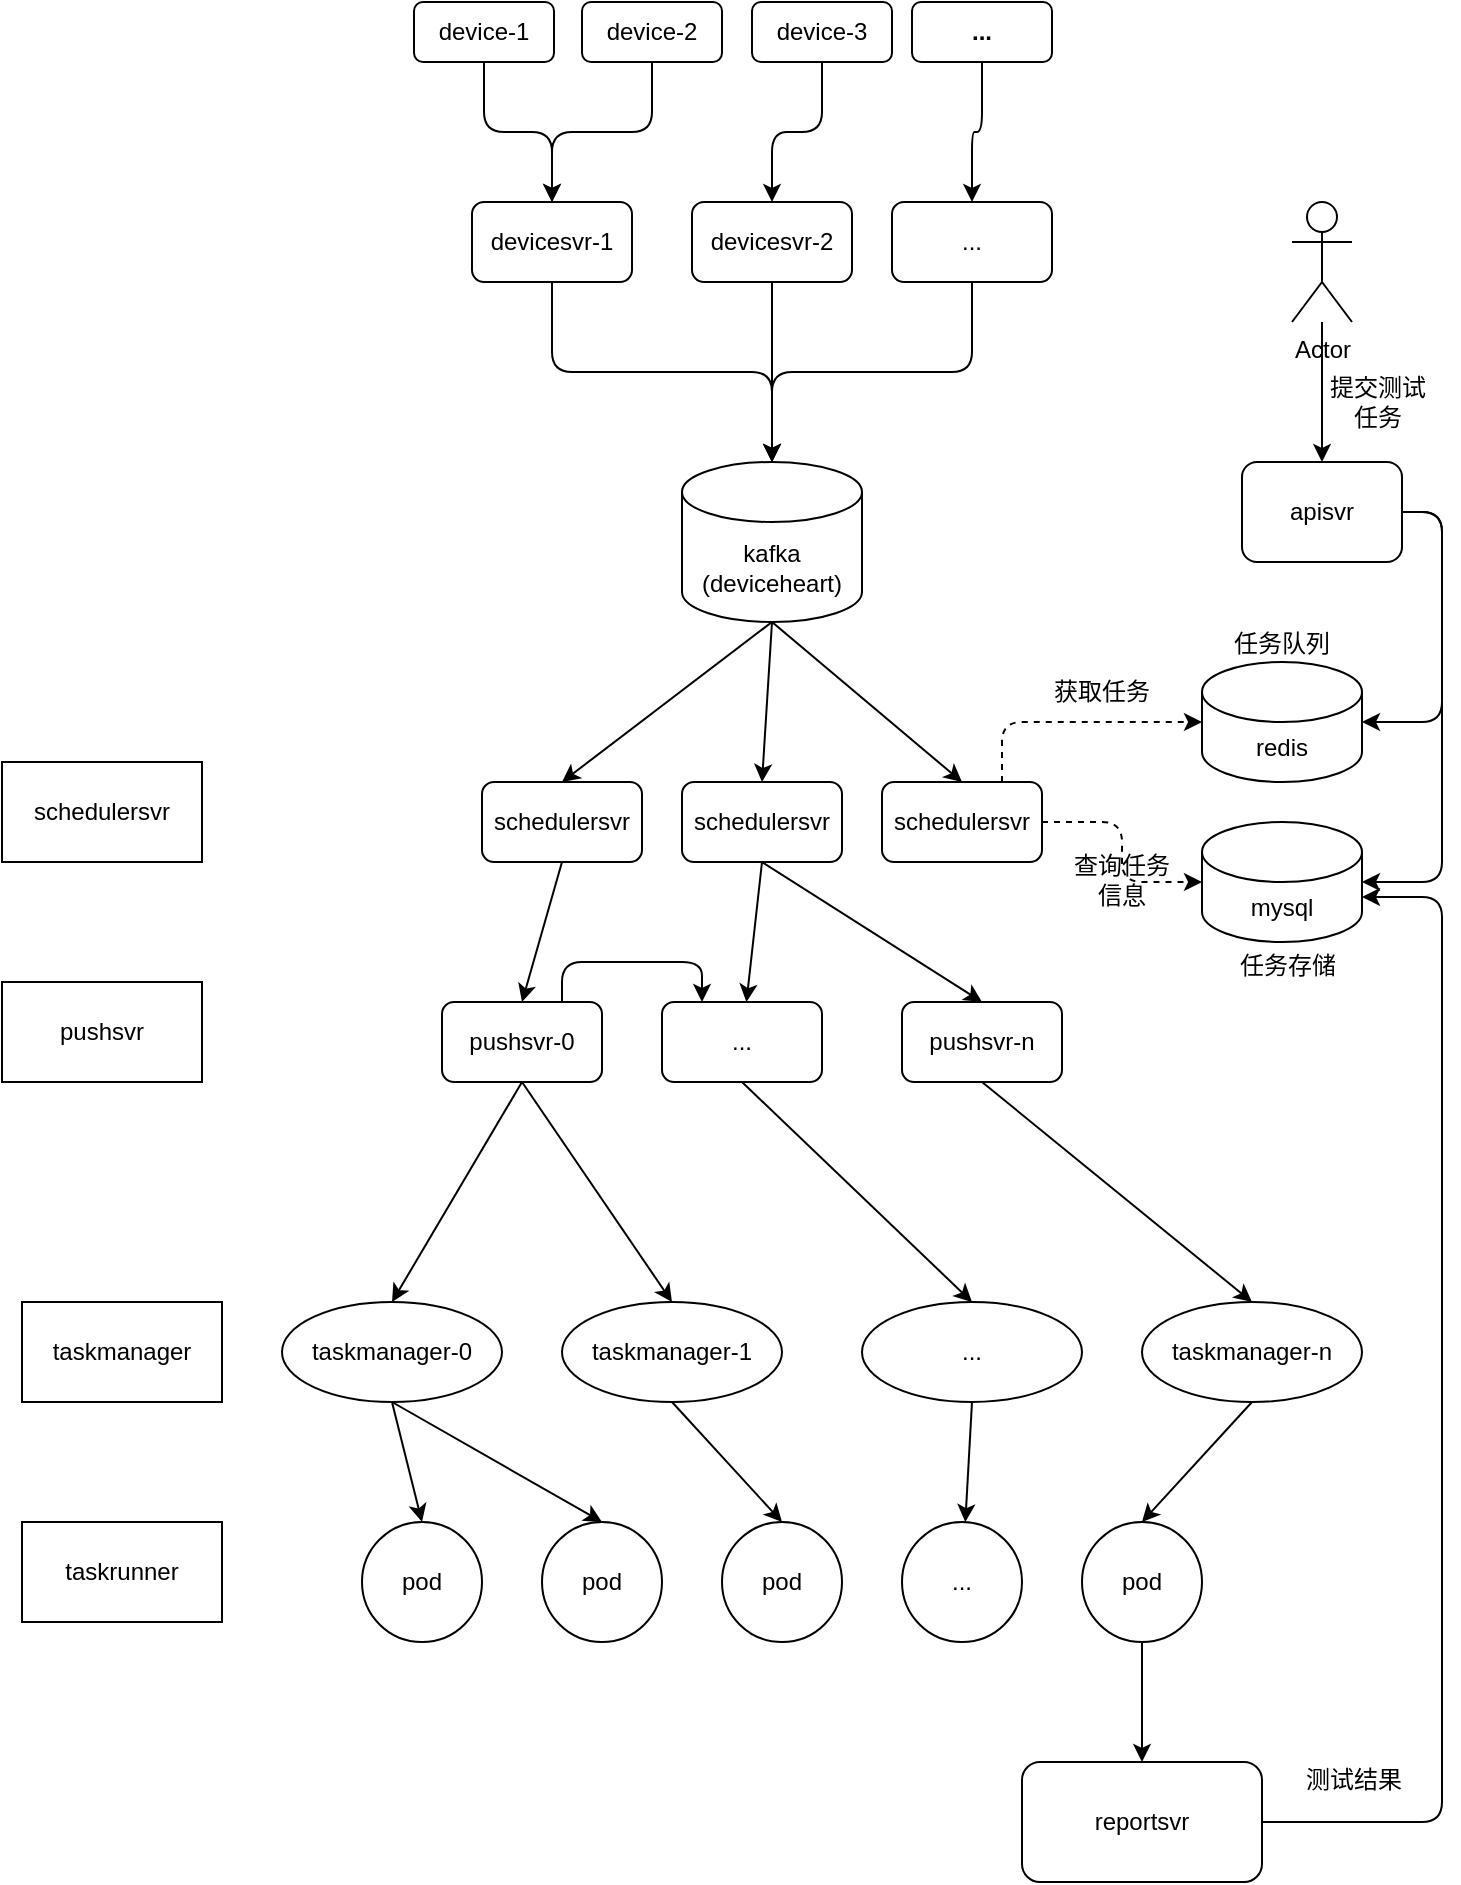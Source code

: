 <mxfile version="20.2.7" type="github">
  <diagram id="ftSVN6Fw9w7qbt5IRIi7" name="第 1 页">
    <mxGraphModel dx="1344" dy="2027" grid="1" gridSize="10" guides="1" tooltips="1" connect="1" arrows="1" fold="1" page="1" pageScale="1" pageWidth="827" pageHeight="1169" math="0" shadow="0">
      <root>
        <mxCell id="0" />
        <mxCell id="1" parent="0" />
        <mxCell id="ZyIvLldJ3OBjITECG5pd-35" style="edgeStyle=none;rounded=0;orthogonalLoop=1;jettySize=auto;html=1;exitX=0.5;exitY=1;exitDx=0;exitDy=0;entryX=0.5;entryY=0;entryDx=0;entryDy=0;" parent="1" source="ZyIvLldJ3OBjITECG5pd-1" target="ZyIvLldJ3OBjITECG5pd-14" edge="1">
          <mxGeometry relative="1" as="geometry" />
        </mxCell>
        <mxCell id="ZyIvLldJ3OBjITECG5pd-36" style="edgeStyle=none;rounded=0;orthogonalLoop=1;jettySize=auto;html=1;exitX=0.5;exitY=1;exitDx=0;exitDy=0;entryX=0.5;entryY=0;entryDx=0;entryDy=0;" parent="1" source="ZyIvLldJ3OBjITECG5pd-1" target="ZyIvLldJ3OBjITECG5pd-15" edge="1">
          <mxGeometry relative="1" as="geometry" />
        </mxCell>
        <mxCell id="ZyIvLldJ3OBjITECG5pd-1" value="taskmanager-0" style="ellipse;whiteSpace=wrap;html=1;" parent="1" vertex="1">
          <mxGeometry x="180" y="430" width="110" height="50" as="geometry" />
        </mxCell>
        <mxCell id="ZyIvLldJ3OBjITECG5pd-37" style="edgeStyle=none;rounded=0;orthogonalLoop=1;jettySize=auto;html=1;exitX=0.5;exitY=1;exitDx=0;exitDy=0;entryX=0.5;entryY=0;entryDx=0;entryDy=0;" parent="1" source="ZyIvLldJ3OBjITECG5pd-2" target="ZyIvLldJ3OBjITECG5pd-16" edge="1">
          <mxGeometry relative="1" as="geometry" />
        </mxCell>
        <mxCell id="ZyIvLldJ3OBjITECG5pd-2" value="taskmanager-1" style="ellipse;whiteSpace=wrap;html=1;" parent="1" vertex="1">
          <mxGeometry x="320" y="430" width="110" height="50" as="geometry" />
        </mxCell>
        <mxCell id="ZyIvLldJ3OBjITECG5pd-38" style="edgeStyle=none;rounded=0;orthogonalLoop=1;jettySize=auto;html=1;exitX=0.5;exitY=1;exitDx=0;exitDy=0;" parent="1" source="ZyIvLldJ3OBjITECG5pd-3" target="ZyIvLldJ3OBjITECG5pd-17" edge="1">
          <mxGeometry relative="1" as="geometry" />
        </mxCell>
        <mxCell id="ZyIvLldJ3OBjITECG5pd-3" value="..." style="ellipse;whiteSpace=wrap;html=1;" parent="1" vertex="1">
          <mxGeometry x="470" y="430" width="110" height="50" as="geometry" />
        </mxCell>
        <mxCell id="ZyIvLldJ3OBjITECG5pd-39" style="edgeStyle=none;rounded=0;orthogonalLoop=1;jettySize=auto;html=1;exitX=0.5;exitY=1;exitDx=0;exitDy=0;entryX=0.5;entryY=0;entryDx=0;entryDy=0;" parent="1" source="ZyIvLldJ3OBjITECG5pd-4" target="ZyIvLldJ3OBjITECG5pd-18" edge="1">
          <mxGeometry relative="1" as="geometry" />
        </mxCell>
        <mxCell id="ZyIvLldJ3OBjITECG5pd-4" value="taskmanager-n" style="ellipse;whiteSpace=wrap;html=1;" parent="1" vertex="1">
          <mxGeometry x="610" y="430" width="110" height="50" as="geometry" />
        </mxCell>
        <mxCell id="ZyIvLldJ3OBjITECG5pd-25" style="edgeStyle=none;rounded=0;orthogonalLoop=1;jettySize=auto;html=1;exitX=0.5;exitY=1;exitDx=0;exitDy=0;entryX=0.5;entryY=0;entryDx=0;entryDy=0;" parent="1" source="ZyIvLldJ3OBjITECG5pd-5" target="ZyIvLldJ3OBjITECG5pd-1" edge="1">
          <mxGeometry relative="1" as="geometry" />
        </mxCell>
        <mxCell id="ZyIvLldJ3OBjITECG5pd-26" style="edgeStyle=none;rounded=0;orthogonalLoop=1;jettySize=auto;html=1;exitX=0.5;exitY=1;exitDx=0;exitDy=0;entryX=0.5;entryY=0;entryDx=0;entryDy=0;" parent="1" source="ZyIvLldJ3OBjITECG5pd-5" target="ZyIvLldJ3OBjITECG5pd-2" edge="1">
          <mxGeometry relative="1" as="geometry" />
        </mxCell>
        <mxCell id="ZyIvLldJ3OBjITECG5pd-43" style="edgeStyle=orthogonalEdgeStyle;rounded=1;orthogonalLoop=1;jettySize=auto;html=1;exitX=0.75;exitY=0;exitDx=0;exitDy=0;entryX=0.25;entryY=0;entryDx=0;entryDy=0;" parent="1" source="ZyIvLldJ3OBjITECG5pd-5" target="ZyIvLldJ3OBjITECG5pd-6" edge="1">
          <mxGeometry relative="1" as="geometry" />
        </mxCell>
        <mxCell id="ZyIvLldJ3OBjITECG5pd-5" value="pushsvr-0" style="rounded=1;whiteSpace=wrap;html=1;" parent="1" vertex="1">
          <mxGeometry x="260" y="280" width="80" height="40" as="geometry" />
        </mxCell>
        <mxCell id="ZyIvLldJ3OBjITECG5pd-27" style="edgeStyle=none;rounded=0;orthogonalLoop=1;jettySize=auto;html=1;exitX=0.5;exitY=1;exitDx=0;exitDy=0;entryX=0.5;entryY=0;entryDx=0;entryDy=0;" parent="1" source="ZyIvLldJ3OBjITECG5pd-6" target="ZyIvLldJ3OBjITECG5pd-3" edge="1">
          <mxGeometry relative="1" as="geometry" />
        </mxCell>
        <mxCell id="ZyIvLldJ3OBjITECG5pd-6" value="..." style="rounded=1;whiteSpace=wrap;html=1;" parent="1" vertex="1">
          <mxGeometry x="370" y="280" width="80" height="40" as="geometry" />
        </mxCell>
        <mxCell id="ZyIvLldJ3OBjITECG5pd-28" style="edgeStyle=none;rounded=0;orthogonalLoop=1;jettySize=auto;html=1;exitX=0.5;exitY=1;exitDx=0;exitDy=0;entryX=0.5;entryY=0;entryDx=0;entryDy=0;" parent="1" source="ZyIvLldJ3OBjITECG5pd-7" target="ZyIvLldJ3OBjITECG5pd-4" edge="1">
          <mxGeometry relative="1" as="geometry" />
        </mxCell>
        <mxCell id="ZyIvLldJ3OBjITECG5pd-7" value="pushsvr-n" style="rounded=1;whiteSpace=wrap;html=1;" parent="1" vertex="1">
          <mxGeometry x="490" y="280" width="80" height="40" as="geometry" />
        </mxCell>
        <mxCell id="ZyIvLldJ3OBjITECG5pd-29" style="edgeStyle=none;rounded=0;orthogonalLoop=1;jettySize=auto;html=1;exitX=0.5;exitY=1;exitDx=0;exitDy=0;entryX=0.5;entryY=0;entryDx=0;entryDy=0;" parent="1" source="ZyIvLldJ3OBjITECG5pd-12" target="ZyIvLldJ3OBjITECG5pd-5" edge="1">
          <mxGeometry relative="1" as="geometry" />
        </mxCell>
        <mxCell id="ZyIvLldJ3OBjITECG5pd-12" value="schedulersvr" style="rounded=1;whiteSpace=wrap;html=1;" parent="1" vertex="1">
          <mxGeometry x="280" y="170" width="80" height="40" as="geometry" />
        </mxCell>
        <mxCell id="ZyIvLldJ3OBjITECG5pd-32" style="edgeStyle=none;rounded=0;orthogonalLoop=1;jettySize=auto;html=1;exitX=0.5;exitY=1;exitDx=0;exitDy=0;exitPerimeter=0;entryX=0.5;entryY=0;entryDx=0;entryDy=0;" parent="1" source="ZyIvLldJ3OBjITECG5pd-13" target="ZyIvLldJ3OBjITECG5pd-12" edge="1">
          <mxGeometry relative="1" as="geometry" />
        </mxCell>
        <mxCell id="ZyIvLldJ3OBjITECG5pd-33" style="edgeStyle=none;rounded=0;orthogonalLoop=1;jettySize=auto;html=1;exitX=0.5;exitY=1;exitDx=0;exitDy=0;exitPerimeter=0;entryX=0.5;entryY=0;entryDx=0;entryDy=0;" parent="1" source="ZyIvLldJ3OBjITECG5pd-13" target="ZyIvLldJ3OBjITECG5pd-30" edge="1">
          <mxGeometry relative="1" as="geometry" />
        </mxCell>
        <mxCell id="ZyIvLldJ3OBjITECG5pd-34" style="edgeStyle=none;rounded=0;orthogonalLoop=1;jettySize=auto;html=1;exitX=0.5;exitY=1;exitDx=0;exitDy=0;exitPerimeter=0;entryX=0.5;entryY=0;entryDx=0;entryDy=0;" parent="1" source="ZyIvLldJ3OBjITECG5pd-13" target="ZyIvLldJ3OBjITECG5pd-31" edge="1">
          <mxGeometry relative="1" as="geometry" />
        </mxCell>
        <mxCell id="ZyIvLldJ3OBjITECG5pd-13" value="&lt;div&gt;kafka&lt;/div&gt;&lt;div&gt;(deviceheart)&lt;br&gt;&lt;/div&gt;" style="shape=cylinder3;whiteSpace=wrap;html=1;boundedLbl=1;backgroundOutline=1;size=15;" parent="1" vertex="1">
          <mxGeometry x="380" y="10" width="90" height="80" as="geometry" />
        </mxCell>
        <mxCell id="ZyIvLldJ3OBjITECG5pd-14" value="pod" style="ellipse;whiteSpace=wrap;html=1;aspect=fixed;" parent="1" vertex="1">
          <mxGeometry x="220" y="540" width="60" height="60" as="geometry" />
        </mxCell>
        <mxCell id="ZyIvLldJ3OBjITECG5pd-15" value="pod" style="ellipse;whiteSpace=wrap;html=1;aspect=fixed;" parent="1" vertex="1">
          <mxGeometry x="310" y="540" width="60" height="60" as="geometry" />
        </mxCell>
        <mxCell id="ZyIvLldJ3OBjITECG5pd-16" value="pod" style="ellipse;whiteSpace=wrap;html=1;aspect=fixed;" parent="1" vertex="1">
          <mxGeometry x="400" y="540" width="60" height="60" as="geometry" />
        </mxCell>
        <mxCell id="ZyIvLldJ3OBjITECG5pd-17" value="..." style="ellipse;whiteSpace=wrap;html=1;aspect=fixed;" parent="1" vertex="1">
          <mxGeometry x="490" y="540" width="60" height="60" as="geometry" />
        </mxCell>
        <mxCell id="L9WqjUFJUXGRfM3yI8P8-16" style="edgeStyle=orthogonalEdgeStyle;rounded=1;orthogonalLoop=1;jettySize=auto;html=1;exitX=0.5;exitY=1;exitDx=0;exitDy=0;entryX=0.5;entryY=0;entryDx=0;entryDy=0;" edge="1" parent="1" source="ZyIvLldJ3OBjITECG5pd-18" target="L9WqjUFJUXGRfM3yI8P8-15">
          <mxGeometry relative="1" as="geometry" />
        </mxCell>
        <mxCell id="ZyIvLldJ3OBjITECG5pd-18" value="pod" style="ellipse;whiteSpace=wrap;html=1;aspect=fixed;" parent="1" vertex="1">
          <mxGeometry x="580" y="540" width="60" height="60" as="geometry" />
        </mxCell>
        <mxCell id="ZyIvLldJ3OBjITECG5pd-21" value="taskrunner" style="rounded=0;whiteSpace=wrap;html=1;" parent="1" vertex="1">
          <mxGeometry x="50" y="540" width="100" height="50" as="geometry" />
        </mxCell>
        <mxCell id="ZyIvLldJ3OBjITECG5pd-22" value="taskmanager" style="rounded=0;whiteSpace=wrap;html=1;" parent="1" vertex="1">
          <mxGeometry x="50" y="430" width="100" height="50" as="geometry" />
        </mxCell>
        <mxCell id="ZyIvLldJ3OBjITECG5pd-23" value="pushsvr" style="rounded=0;whiteSpace=wrap;html=1;" parent="1" vertex="1">
          <mxGeometry x="40" y="270" width="100" height="50" as="geometry" />
        </mxCell>
        <mxCell id="ZyIvLldJ3OBjITECG5pd-24" value="schedulersvr" style="rounded=0;whiteSpace=wrap;html=1;" parent="1" vertex="1">
          <mxGeometry x="40" y="160" width="100" height="50" as="geometry" />
        </mxCell>
        <mxCell id="ZyIvLldJ3OBjITECG5pd-40" style="edgeStyle=none;rounded=0;orthogonalLoop=1;jettySize=auto;html=1;exitX=0.5;exitY=1;exitDx=0;exitDy=0;" parent="1" source="ZyIvLldJ3OBjITECG5pd-30" target="ZyIvLldJ3OBjITECG5pd-6" edge="1">
          <mxGeometry relative="1" as="geometry" />
        </mxCell>
        <mxCell id="ZyIvLldJ3OBjITECG5pd-41" style="edgeStyle=none;rounded=0;orthogonalLoop=1;jettySize=auto;html=1;exitX=0.5;exitY=1;exitDx=0;exitDy=0;entryX=0.5;entryY=0;entryDx=0;entryDy=0;" parent="1" source="ZyIvLldJ3OBjITECG5pd-30" target="ZyIvLldJ3OBjITECG5pd-7" edge="1">
          <mxGeometry relative="1" as="geometry" />
        </mxCell>
        <mxCell id="ZyIvLldJ3OBjITECG5pd-30" value="schedulersvr" style="rounded=1;whiteSpace=wrap;html=1;" parent="1" vertex="1">
          <mxGeometry x="380" y="170" width="80" height="40" as="geometry" />
        </mxCell>
        <mxCell id="L9WqjUFJUXGRfM3yI8P8-11" style="edgeStyle=orthogonalEdgeStyle;rounded=1;orthogonalLoop=1;jettySize=auto;html=1;exitX=0.75;exitY=0;exitDx=0;exitDy=0;entryX=0;entryY=0.5;entryDx=0;entryDy=0;entryPerimeter=0;dashed=1;" edge="1" parent="1" source="ZyIvLldJ3OBjITECG5pd-31" target="L9WqjUFJUXGRfM3yI8P8-2">
          <mxGeometry relative="1" as="geometry" />
        </mxCell>
        <mxCell id="L9WqjUFJUXGRfM3yI8P8-12" style="edgeStyle=orthogonalEdgeStyle;rounded=1;orthogonalLoop=1;jettySize=auto;html=1;exitX=1;exitY=0.5;exitDx=0;exitDy=0;entryX=0;entryY=0.5;entryDx=0;entryDy=0;entryPerimeter=0;dashed=1;" edge="1" parent="1" source="ZyIvLldJ3OBjITECG5pd-31" target="L9WqjUFJUXGRfM3yI8P8-4">
          <mxGeometry relative="1" as="geometry" />
        </mxCell>
        <mxCell id="ZyIvLldJ3OBjITECG5pd-31" value="schedulersvr" style="rounded=1;whiteSpace=wrap;html=1;" parent="1" vertex="1">
          <mxGeometry x="480" y="170" width="80" height="40" as="geometry" />
        </mxCell>
        <mxCell id="ZyIvLldJ3OBjITECG5pd-47" style="edgeStyle=orthogonalEdgeStyle;rounded=1;orthogonalLoop=1;jettySize=auto;html=1;exitX=0.5;exitY=1;exitDx=0;exitDy=0;entryX=0.5;entryY=0;entryDx=0;entryDy=0;entryPerimeter=0;" parent="1" source="ZyIvLldJ3OBjITECG5pd-44" target="ZyIvLldJ3OBjITECG5pd-13" edge="1">
          <mxGeometry relative="1" as="geometry" />
        </mxCell>
        <mxCell id="ZyIvLldJ3OBjITECG5pd-44" value="devicesvr-1" style="rounded=1;whiteSpace=wrap;html=1;" parent="1" vertex="1">
          <mxGeometry x="275" y="-120" width="80" height="40" as="geometry" />
        </mxCell>
        <mxCell id="ZyIvLldJ3OBjITECG5pd-48" style="edgeStyle=orthogonalEdgeStyle;rounded=1;orthogonalLoop=1;jettySize=auto;html=1;exitX=0.5;exitY=1;exitDx=0;exitDy=0;" parent="1" source="ZyIvLldJ3OBjITECG5pd-45" edge="1">
          <mxGeometry relative="1" as="geometry">
            <mxPoint x="425" y="10" as="targetPoint" />
          </mxGeometry>
        </mxCell>
        <mxCell id="ZyIvLldJ3OBjITECG5pd-45" value="devicesvr-2" style="rounded=1;whiteSpace=wrap;html=1;" parent="1" vertex="1">
          <mxGeometry x="385" y="-120" width="80" height="40" as="geometry" />
        </mxCell>
        <mxCell id="ZyIvLldJ3OBjITECG5pd-49" style="edgeStyle=orthogonalEdgeStyle;rounded=1;orthogonalLoop=1;jettySize=auto;html=1;exitX=0.5;exitY=1;exitDx=0;exitDy=0;entryX=0.5;entryY=0;entryDx=0;entryDy=0;entryPerimeter=0;" parent="1" source="ZyIvLldJ3OBjITECG5pd-46" target="ZyIvLldJ3OBjITECG5pd-13" edge="1">
          <mxGeometry relative="1" as="geometry" />
        </mxCell>
        <mxCell id="ZyIvLldJ3OBjITECG5pd-46" value="..." style="rounded=1;whiteSpace=wrap;html=1;" parent="1" vertex="1">
          <mxGeometry x="485" y="-120" width="80" height="40" as="geometry" />
        </mxCell>
        <mxCell id="ZyIvLldJ3OBjITECG5pd-55" style="edgeStyle=orthogonalEdgeStyle;rounded=1;orthogonalLoop=1;jettySize=auto;html=1;exitX=0.5;exitY=1;exitDx=0;exitDy=0;entryX=0.5;entryY=0;entryDx=0;entryDy=0;" parent="1" source="ZyIvLldJ3OBjITECG5pd-50" target="ZyIvLldJ3OBjITECG5pd-44" edge="1">
          <mxGeometry relative="1" as="geometry" />
        </mxCell>
        <mxCell id="ZyIvLldJ3OBjITECG5pd-50" value="device-1" style="rounded=1;whiteSpace=wrap;html=1;" parent="1" vertex="1">
          <mxGeometry x="246" y="-220" width="70" height="30" as="geometry" />
        </mxCell>
        <mxCell id="ZyIvLldJ3OBjITECG5pd-56" style="edgeStyle=orthogonalEdgeStyle;rounded=1;orthogonalLoop=1;jettySize=auto;html=1;exitX=0.5;exitY=1;exitDx=0;exitDy=0;entryX=0.5;entryY=0;entryDx=0;entryDy=0;" parent="1" source="ZyIvLldJ3OBjITECG5pd-51" target="ZyIvLldJ3OBjITECG5pd-44" edge="1">
          <mxGeometry relative="1" as="geometry" />
        </mxCell>
        <mxCell id="ZyIvLldJ3OBjITECG5pd-51" value="device-2" style="rounded=1;whiteSpace=wrap;html=1;" parent="1" vertex="1">
          <mxGeometry x="330" y="-220" width="70" height="30" as="geometry" />
        </mxCell>
        <mxCell id="ZyIvLldJ3OBjITECG5pd-58" style="edgeStyle=orthogonalEdgeStyle;rounded=1;orthogonalLoop=1;jettySize=auto;html=1;exitX=0.5;exitY=1;exitDx=0;exitDy=0;entryX=0.5;entryY=0;entryDx=0;entryDy=0;" parent="1" source="ZyIvLldJ3OBjITECG5pd-52" target="ZyIvLldJ3OBjITECG5pd-46" edge="1">
          <mxGeometry relative="1" as="geometry" />
        </mxCell>
        <mxCell id="ZyIvLldJ3OBjITECG5pd-52" value="..." style="rounded=1;whiteSpace=wrap;html=1;fontStyle=1" parent="1" vertex="1">
          <mxGeometry x="495" y="-220" width="70" height="30" as="geometry" />
        </mxCell>
        <mxCell id="ZyIvLldJ3OBjITECG5pd-57" style="edgeStyle=orthogonalEdgeStyle;rounded=1;orthogonalLoop=1;jettySize=auto;html=1;exitX=0.5;exitY=1;exitDx=0;exitDy=0;entryX=0.5;entryY=0;entryDx=0;entryDy=0;" parent="1" source="ZyIvLldJ3OBjITECG5pd-54" target="ZyIvLldJ3OBjITECG5pd-45" edge="1">
          <mxGeometry relative="1" as="geometry" />
        </mxCell>
        <mxCell id="ZyIvLldJ3OBjITECG5pd-54" value="device-3" style="rounded=1;whiteSpace=wrap;html=1;" parent="1" vertex="1">
          <mxGeometry x="415" y="-220" width="70" height="30" as="geometry" />
        </mxCell>
        <mxCell id="L9WqjUFJUXGRfM3yI8P8-5" style="edgeStyle=orthogonalEdgeStyle;rounded=1;orthogonalLoop=1;jettySize=auto;html=1;exitX=1;exitY=0.5;exitDx=0;exitDy=0;entryX=1;entryY=0.5;entryDx=0;entryDy=0;entryPerimeter=0;" edge="1" parent="1" source="L9WqjUFJUXGRfM3yI8P8-1" target="L9WqjUFJUXGRfM3yI8P8-2">
          <mxGeometry relative="1" as="geometry" />
        </mxCell>
        <mxCell id="L9WqjUFJUXGRfM3yI8P8-6" style="edgeStyle=orthogonalEdgeStyle;rounded=1;orthogonalLoop=1;jettySize=auto;html=1;exitX=1;exitY=0.5;exitDx=0;exitDy=0;entryX=1;entryY=0.5;entryDx=0;entryDy=0;entryPerimeter=0;" edge="1" parent="1" source="L9WqjUFJUXGRfM3yI8P8-1" target="L9WqjUFJUXGRfM3yI8P8-4">
          <mxGeometry relative="1" as="geometry" />
        </mxCell>
        <mxCell id="L9WqjUFJUXGRfM3yI8P8-1" value="apisvr" style="rounded=1;whiteSpace=wrap;html=1;" vertex="1" parent="1">
          <mxGeometry x="660" y="10" width="80" height="50" as="geometry" />
        </mxCell>
        <mxCell id="L9WqjUFJUXGRfM3yI8P8-2" value="&lt;div&gt;redis&lt;/div&gt;" style="shape=cylinder3;whiteSpace=wrap;html=1;boundedLbl=1;backgroundOutline=1;size=15;" vertex="1" parent="1">
          <mxGeometry x="640" y="110" width="80" height="60" as="geometry" />
        </mxCell>
        <mxCell id="L9WqjUFJUXGRfM3yI8P8-9" value="" style="edgeStyle=orthogonalEdgeStyle;rounded=1;orthogonalLoop=1;jettySize=auto;html=1;" edge="1" parent="1" source="L9WqjUFJUXGRfM3yI8P8-3" target="L9WqjUFJUXGRfM3yI8P8-1">
          <mxGeometry relative="1" as="geometry" />
        </mxCell>
        <mxCell id="L9WqjUFJUXGRfM3yI8P8-3" value="Actor" style="shape=umlActor;verticalLabelPosition=bottom;verticalAlign=top;html=1;outlineConnect=0;" vertex="1" parent="1">
          <mxGeometry x="685" y="-120" width="30" height="60" as="geometry" />
        </mxCell>
        <mxCell id="L9WqjUFJUXGRfM3yI8P8-4" value="&lt;div&gt;mysql&lt;/div&gt;" style="shape=cylinder3;whiteSpace=wrap;html=1;boundedLbl=1;backgroundOutline=1;size=15;" vertex="1" parent="1">
          <mxGeometry x="640" y="190" width="80" height="60" as="geometry" />
        </mxCell>
        <mxCell id="L9WqjUFJUXGRfM3yI8P8-7" value="任务队列" style="text;html=1;strokeColor=none;fillColor=none;align=center;verticalAlign=middle;whiteSpace=wrap;rounded=0;" vertex="1" parent="1">
          <mxGeometry x="650" y="86" width="60" height="30" as="geometry" />
        </mxCell>
        <mxCell id="L9WqjUFJUXGRfM3yI8P8-8" value="任务存储" style="text;html=1;strokeColor=none;fillColor=none;align=center;verticalAlign=middle;whiteSpace=wrap;rounded=0;" vertex="1" parent="1">
          <mxGeometry x="653" y="247" width="60" height="30" as="geometry" />
        </mxCell>
        <mxCell id="L9WqjUFJUXGRfM3yI8P8-10" value="提交测试任务" style="text;html=1;strokeColor=none;fillColor=none;align=center;verticalAlign=middle;whiteSpace=wrap;rounded=0;" vertex="1" parent="1">
          <mxGeometry x="698" y="-35" width="60" height="30" as="geometry" />
        </mxCell>
        <mxCell id="L9WqjUFJUXGRfM3yI8P8-13" value="获取任务" style="text;html=1;strokeColor=none;fillColor=none;align=center;verticalAlign=middle;whiteSpace=wrap;rounded=0;" vertex="1" parent="1">
          <mxGeometry x="560" y="110" width="60" height="30" as="geometry" />
        </mxCell>
        <mxCell id="L9WqjUFJUXGRfM3yI8P8-14" value="查询任务信息" style="text;html=1;strokeColor=none;fillColor=none;align=center;verticalAlign=middle;whiteSpace=wrap;rounded=0;" vertex="1" parent="1">
          <mxGeometry x="570" y="204" width="60" height="30" as="geometry" />
        </mxCell>
        <mxCell id="L9WqjUFJUXGRfM3yI8P8-17" style="edgeStyle=orthogonalEdgeStyle;rounded=1;orthogonalLoop=1;jettySize=auto;html=1;exitX=1;exitY=0.5;exitDx=0;exitDy=0;entryX=1;entryY=0;entryDx=0;entryDy=37.5;entryPerimeter=0;" edge="1" parent="1" source="L9WqjUFJUXGRfM3yI8P8-15" target="L9WqjUFJUXGRfM3yI8P8-4">
          <mxGeometry relative="1" as="geometry">
            <Array as="points">
              <mxPoint x="760" y="690" />
              <mxPoint x="760" y="228" />
            </Array>
          </mxGeometry>
        </mxCell>
        <mxCell id="L9WqjUFJUXGRfM3yI8P8-15" value="reportsvr" style="rounded=1;whiteSpace=wrap;html=1;" vertex="1" parent="1">
          <mxGeometry x="550" y="660" width="120" height="60" as="geometry" />
        </mxCell>
        <mxCell id="L9WqjUFJUXGRfM3yI8P8-19" value="测试结果" style="text;html=1;strokeColor=none;fillColor=none;align=center;verticalAlign=middle;whiteSpace=wrap;rounded=0;" vertex="1" parent="1">
          <mxGeometry x="686" y="654" width="60" height="30" as="geometry" />
        </mxCell>
      </root>
    </mxGraphModel>
  </diagram>
</mxfile>
